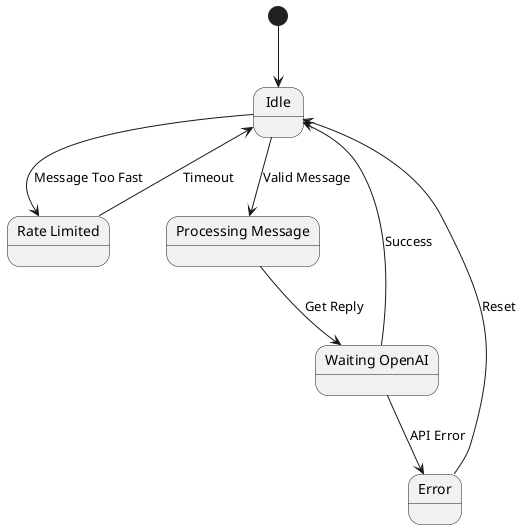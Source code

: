 @startuml State Diagram
[*] --> Idle

state Idle
state "Rate Limited" as RL
state "Processing Message" as PM
state "Waiting OpenAI" as WO
state "Error" as ERR

Idle --> RL : Message Too Fast
Idle --> PM : Valid Message
PM --> WO : Get Reply
WO --> Idle : Success
WO --> ERR : API Error
ERR --> Idle : Reset
RL --> Idle : Timeout

@enduml